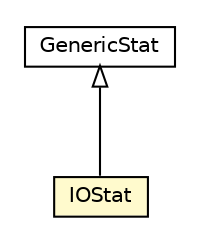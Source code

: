 #!/usr/local/bin/dot
#
# Class diagram 
# Generated by UMLGraph version R5_6-24-gf6e263 (http://www.umlgraph.org/)
#

digraph G {
	edge [fontname="Helvetica",fontsize=10,labelfontname="Helvetica",labelfontsize=10];
	node [fontname="Helvetica",fontsize=10,shape=plaintext];
	nodesep=0.25;
	ranksep=0.5;
	// org.unict.ing.pds.dhtdb.utils.model.GenericStat
	c1348 [label=<<table title="org.unict.ing.pds.dhtdb.utils.model.GenericStat" border="0" cellborder="1" cellspacing="0" cellpadding="2" port="p" href="./GenericStat.html">
		<tr><td><table border="0" cellspacing="0" cellpadding="1">
<tr><td align="center" balign="center"> GenericStat </td></tr>
		</table></td></tr>
		</table>>, URL="./GenericStat.html", fontname="Helvetica", fontcolor="black", fontsize=10.0];
	// org.unict.ing.pds.dhtdb.utils.model.IOStat
	c1349 [label=<<table title="org.unict.ing.pds.dhtdb.utils.model.IOStat" border="0" cellborder="1" cellspacing="0" cellpadding="2" port="p" bgcolor="lemonChiffon" href="./IOStat.html">
		<tr><td><table border="0" cellspacing="0" cellpadding="1">
<tr><td align="center" balign="center"> IOStat </td></tr>
		</table></td></tr>
		</table>>, URL="./IOStat.html", fontname="Helvetica", fontcolor="black", fontsize=10.0];
	//org.unict.ing.pds.dhtdb.utils.model.IOStat extends org.unict.ing.pds.dhtdb.utils.model.GenericStat
	c1348:p -> c1349:p [dir=back,arrowtail=empty];
}

